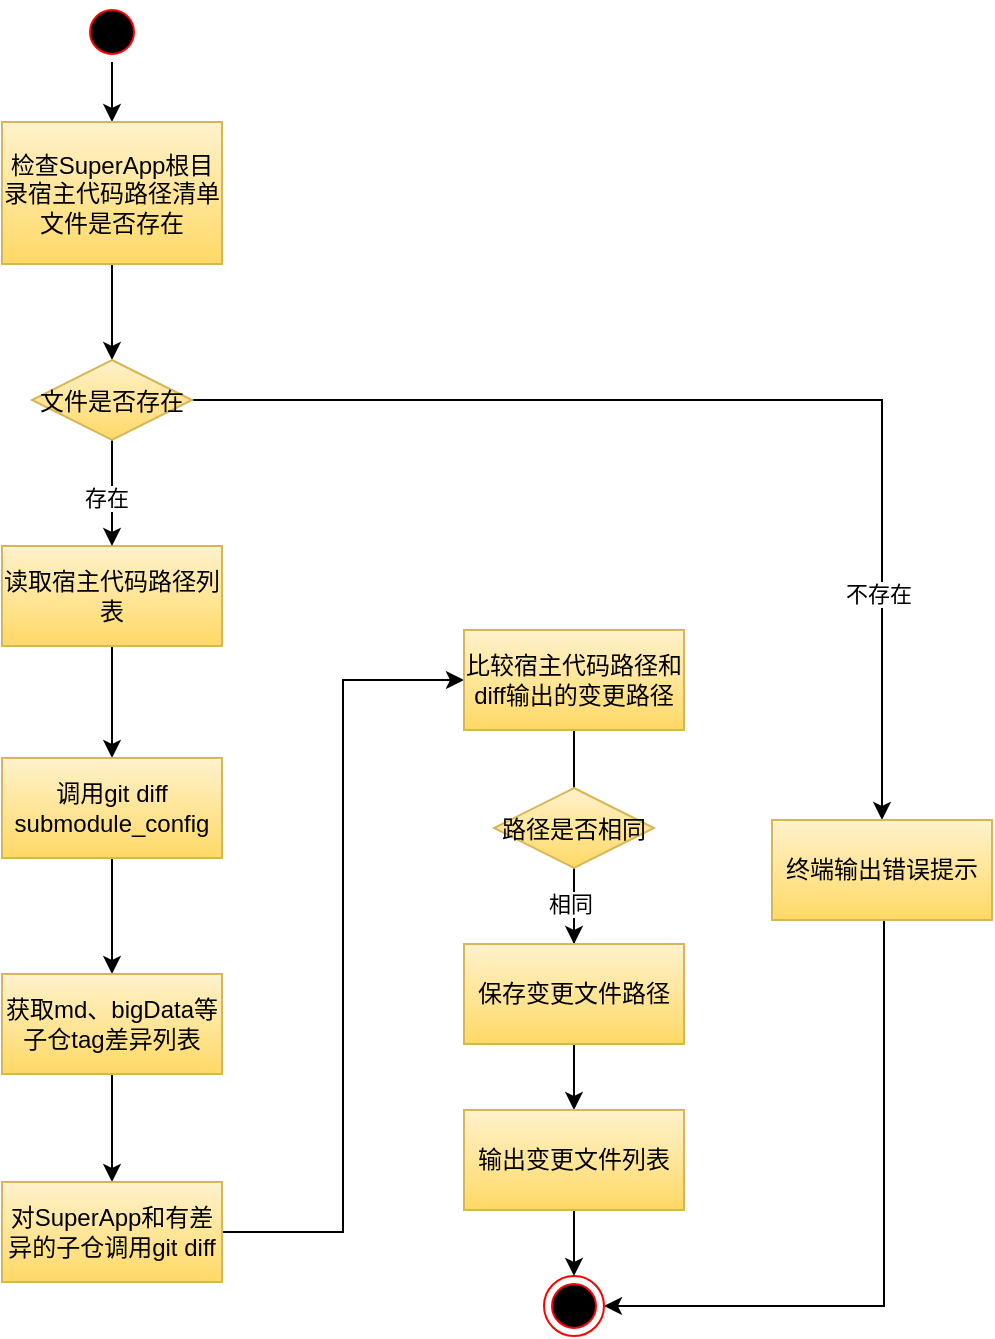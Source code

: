 <mxfile version="24.0.2" type="github">
  <diagram name="Page-1" id="e7e014a7-5840-1c2e-5031-d8a46d1fe8dd">
    <mxGraphModel dx="1420" dy="732" grid="1" gridSize="10" guides="1" tooltips="1" connect="1" arrows="1" fold="1" page="1" pageScale="1" pageWidth="1169" pageHeight="826" background="none" math="0" shadow="0">
      <root>
        <mxCell id="0" />
        <mxCell id="1" parent="0" />
        <mxCell id="22feBNnHgj63h2i7hsxX-59" value="" style="edgeStyle=orthogonalEdgeStyle;rounded=0;orthogonalLoop=1;jettySize=auto;html=1;" edge="1" parent="1" source="22feBNnHgj63h2i7hsxX-47" target="15">
          <mxGeometry relative="1" as="geometry" />
        </mxCell>
        <mxCell id="22feBNnHgj63h2i7hsxX-47" value="" style="ellipse;shape=startState;fillColor=#000000;strokeColor=#ff0000;" vertex="1" parent="1">
          <mxGeometry x="337" y="99" width="30" height="30" as="geometry" />
        </mxCell>
        <mxCell id="22feBNnHgj63h2i7hsxX-50" value="" style="edgeStyle=orthogonalEdgeStyle;rounded=0;orthogonalLoop=1;jettySize=auto;html=1;" edge="1" parent="1" source="15" target="21">
          <mxGeometry relative="1" as="geometry" />
        </mxCell>
        <mxCell id="15" value="检查SuperApp根目录宿主代码路径清单文件是否存在" style="fillColor=#fff2cc;strokeColor=#d6b656;whiteSpace=wrap;gradientColor=#ffd966;" parent="1" vertex="1">
          <mxGeometry x="297" y="159" width="110" height="71" as="geometry" />
        </mxCell>
        <mxCell id="22feBNnHgj63h2i7hsxX-56" value="" style="edgeStyle=orthogonalEdgeStyle;rounded=0;orthogonalLoop=1;jettySize=auto;html=1;" edge="1" parent="1" source="16" target="22feBNnHgj63h2i7hsxX-55">
          <mxGeometry relative="1" as="geometry" />
        </mxCell>
        <mxCell id="16" value="读取宿主代码路径列表" style="whiteSpace=wrap;fillColor=#fff2cc;gradientColor=#ffd966;strokeColor=#d6b656;" parent="1" vertex="1">
          <mxGeometry x="297" y="371" width="110" height="50" as="geometry" />
        </mxCell>
        <mxCell id="22feBNnHgj63h2i7hsxX-51" value="" style="edgeStyle=orthogonalEdgeStyle;rounded=0;orthogonalLoop=1;jettySize=auto;html=1;" edge="1" parent="1" source="21" target="16">
          <mxGeometry relative="1" as="geometry" />
        </mxCell>
        <mxCell id="22feBNnHgj63h2i7hsxX-60" value="存在" style="edgeLabel;html=1;align=center;verticalAlign=middle;resizable=0;points=[];" vertex="1" connectable="0" parent="22feBNnHgj63h2i7hsxX-51">
          <mxGeometry x="0.28" y="-3" relative="1" as="geometry">
            <mxPoint y="-5" as="offset" />
          </mxGeometry>
        </mxCell>
        <mxCell id="22feBNnHgj63h2i7hsxX-83" style="edgeStyle=orthogonalEdgeStyle;rounded=0;orthogonalLoop=1;jettySize=auto;html=1;entryX=0.5;entryY=0;entryDx=0;entryDy=0;" edge="1" parent="1" source="21" target="22feBNnHgj63h2i7hsxX-52">
          <mxGeometry relative="1" as="geometry" />
        </mxCell>
        <mxCell id="22feBNnHgj63h2i7hsxX-84" value="不存在" style="edgeLabel;html=1;align=center;verticalAlign=middle;resizable=0;points=[];" vertex="1" connectable="0" parent="22feBNnHgj63h2i7hsxX-83">
          <mxGeometry x="0.592" y="-2" relative="1" as="geometry">
            <mxPoint as="offset" />
          </mxGeometry>
        </mxCell>
        <mxCell id="21" value="文件是否存在" style="rhombus;fillColor=#fff2cc;strokeColor=#d6b656;gradientColor=#ffd966;" parent="1" vertex="1">
          <mxGeometry x="312" y="278" width="80" height="40" as="geometry" />
        </mxCell>
        <mxCell id="22feBNnHgj63h2i7hsxX-86" style="edgeStyle=orthogonalEdgeStyle;rounded=0;orthogonalLoop=1;jettySize=auto;html=1;entryX=1;entryY=0.5;entryDx=0;entryDy=0;" edge="1" parent="1" source="22feBNnHgj63h2i7hsxX-52" target="38">
          <mxGeometry relative="1" as="geometry">
            <mxPoint x="737" y="750" as="targetPoint" />
            <Array as="points">
              <mxPoint x="738" y="751" />
            </Array>
          </mxGeometry>
        </mxCell>
        <mxCell id="22feBNnHgj63h2i7hsxX-52" value="终端输出错误提示" style="whiteSpace=wrap;fillColor=#fff2cc;gradientColor=#ffd966;strokeColor=#d6b656;" vertex="1" parent="1">
          <mxGeometry x="682" y="508" width="110" height="50" as="geometry" />
        </mxCell>
        <mxCell id="38" value="" style="ellipse;shape=endState;fillColor=#000000;strokeColor=#ff0000" parent="1" vertex="1">
          <mxGeometry x="568" y="736" width="30" height="30" as="geometry" />
        </mxCell>
        <mxCell id="22feBNnHgj63h2i7hsxX-58" value="" style="edgeStyle=orthogonalEdgeStyle;rounded=0;orthogonalLoop=1;jettySize=auto;html=1;" edge="1" parent="1" source="22feBNnHgj63h2i7hsxX-55" target="22feBNnHgj63h2i7hsxX-57">
          <mxGeometry relative="1" as="geometry" />
        </mxCell>
        <mxCell id="22feBNnHgj63h2i7hsxX-55" value="调用git diff submodule_config" style="whiteSpace=wrap;fillColor=#fff2cc;gradientColor=#ffd966;strokeColor=#d6b656;" vertex="1" parent="1">
          <mxGeometry x="297" y="477" width="110" height="50" as="geometry" />
        </mxCell>
        <mxCell id="22feBNnHgj63h2i7hsxX-87" value="" style="edgeStyle=orthogonalEdgeStyle;rounded=0;orthogonalLoop=1;jettySize=auto;html=1;" edge="1" parent="1" source="22feBNnHgj63h2i7hsxX-57" target="22feBNnHgj63h2i7hsxX-66">
          <mxGeometry relative="1" as="geometry" />
        </mxCell>
        <mxCell id="22feBNnHgj63h2i7hsxX-57" value="获取md、bigData等子仓tag差异列表" style="whiteSpace=wrap;fillColor=#fff2cc;gradientColor=#ffd966;strokeColor=#d6b656;" vertex="1" parent="1">
          <mxGeometry x="297" y="585" width="110" height="50" as="geometry" />
        </mxCell>
        <mxCell id="22feBNnHgj63h2i7hsxX-73" style="edgeStyle=orthogonalEdgeStyle;rounded=0;orthogonalLoop=1;jettySize=auto;html=1;entryX=0;entryY=0.5;entryDx=0;entryDy=0;" edge="1" parent="1" source="22feBNnHgj63h2i7hsxX-66" target="22feBNnHgj63h2i7hsxX-69">
          <mxGeometry relative="1" as="geometry" />
        </mxCell>
        <mxCell id="22feBNnHgj63h2i7hsxX-66" value="对SuperApp和有差异的子仓调用git diff" style="whiteSpace=wrap;fillColor=#fff2cc;gradientColor=#ffd966;strokeColor=#d6b656;" vertex="1" parent="1">
          <mxGeometry x="297" y="689" width="110" height="50" as="geometry" />
        </mxCell>
        <mxCell id="22feBNnHgj63h2i7hsxX-80" value="" style="edgeStyle=orthogonalEdgeStyle;rounded=0;orthogonalLoop=1;jettySize=auto;html=1;" edge="1" parent="1" source="22feBNnHgj63h2i7hsxX-69" target="22feBNnHgj63h2i7hsxX-71">
          <mxGeometry relative="1" as="geometry" />
        </mxCell>
        <mxCell id="22feBNnHgj63h2i7hsxX-69" value="比较宿主代码路径和diff输出的变更路径" style="whiteSpace=wrap;fillColor=#fff2cc;gradientColor=#ffd966;strokeColor=#d6b656;" vertex="1" parent="1">
          <mxGeometry x="528" y="413" width="110" height="50" as="geometry" />
        </mxCell>
        <mxCell id="22feBNnHgj63h2i7hsxX-81" value="" style="edgeStyle=orthogonalEdgeStyle;rounded=0;orthogonalLoop=1;jettySize=auto;html=1;" edge="1" parent="1" source="22feBNnHgj63h2i7hsxX-70" target="22feBNnHgj63h2i7hsxX-75">
          <mxGeometry relative="1" as="geometry" />
        </mxCell>
        <mxCell id="22feBNnHgj63h2i7hsxX-82" value="相同" style="edgeLabel;html=1;align=center;verticalAlign=middle;resizable=0;points=[];" vertex="1" connectable="0" parent="22feBNnHgj63h2i7hsxX-81">
          <mxGeometry x="-0.712" y="-2" relative="1" as="geometry">
            <mxPoint as="offset" />
          </mxGeometry>
        </mxCell>
        <mxCell id="22feBNnHgj63h2i7hsxX-70" value="路径是否相同" style="rhombus;fillColor=#fff2cc;strokeColor=#d6b656;gradientColor=#ffd966;" vertex="1" parent="1">
          <mxGeometry x="543" y="492" width="80" height="40" as="geometry" />
        </mxCell>
        <mxCell id="22feBNnHgj63h2i7hsxX-71" value="保存变更文件路径" style="whiteSpace=wrap;fillColor=#fff2cc;gradientColor=#ffd966;strokeColor=#d6b656;" vertex="1" parent="1">
          <mxGeometry x="528" y="570" width="110" height="50" as="geometry" />
        </mxCell>
        <mxCell id="22feBNnHgj63h2i7hsxX-85" value="" style="edgeStyle=orthogonalEdgeStyle;rounded=0;orthogonalLoop=1;jettySize=auto;html=1;" edge="1" parent="1" source="22feBNnHgj63h2i7hsxX-75" target="38">
          <mxGeometry relative="1" as="geometry" />
        </mxCell>
        <mxCell id="22feBNnHgj63h2i7hsxX-75" value="输出变更文件列表" style="whiteSpace=wrap;fillColor=#fff2cc;gradientColor=#ffd966;strokeColor=#d6b656;" vertex="1" parent="1">
          <mxGeometry x="528" y="653" width="110" height="50" as="geometry" />
        </mxCell>
      </root>
    </mxGraphModel>
  </diagram>
</mxfile>
